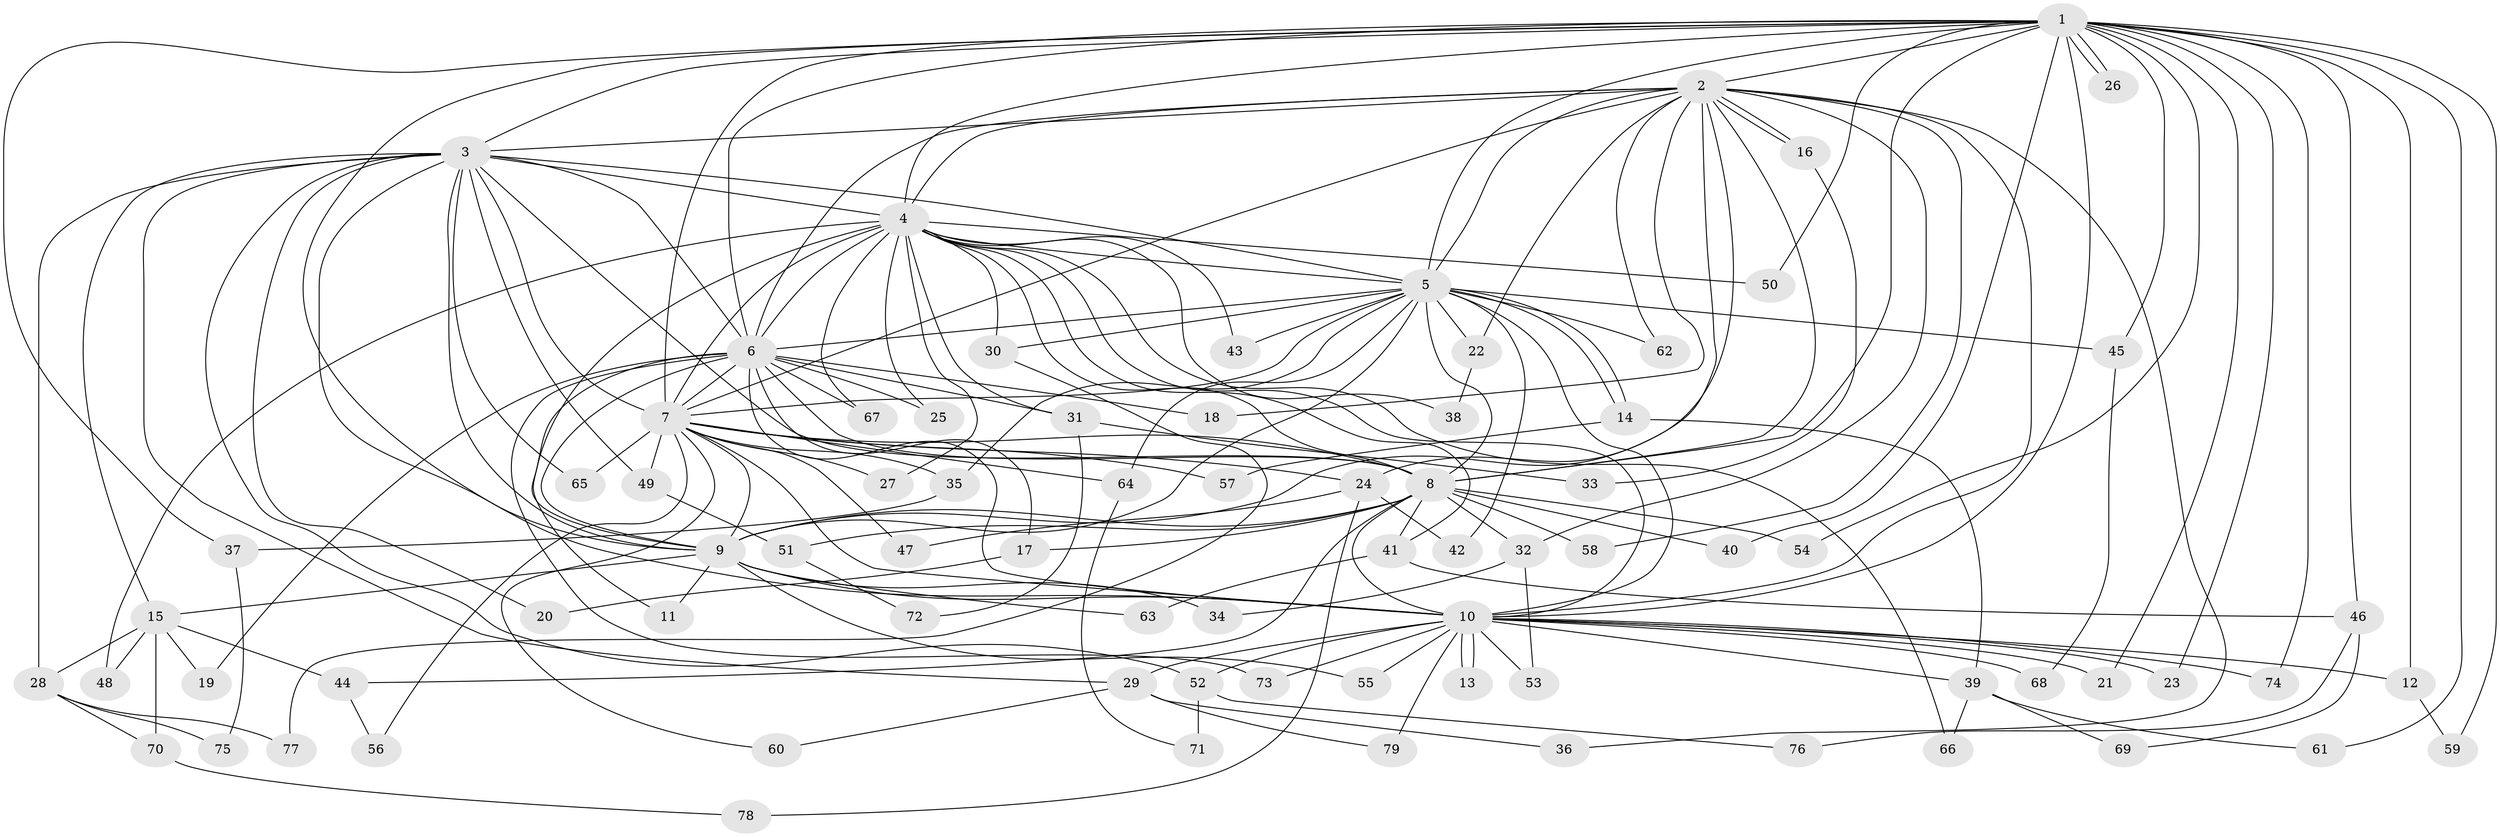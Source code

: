 // coarse degree distribution, {18: 0.034482758620689655, 15: 0.034482758620689655, 17: 0.017241379310344827, 23: 0.017241379310344827, 16: 0.017241379310344827, 14: 0.017241379310344827, 19: 0.017241379310344827, 2: 0.5, 4: 0.13793103448275862, 6: 0.017241379310344827, 3: 0.15517241379310345, 5: 0.034482758620689655}
// Generated by graph-tools (version 1.1) at 2025/23/03/03/25 07:23:38]
// undirected, 79 vertices, 183 edges
graph export_dot {
graph [start="1"]
  node [color=gray90,style=filled];
  1;
  2;
  3;
  4;
  5;
  6;
  7;
  8;
  9;
  10;
  11;
  12;
  13;
  14;
  15;
  16;
  17;
  18;
  19;
  20;
  21;
  22;
  23;
  24;
  25;
  26;
  27;
  28;
  29;
  30;
  31;
  32;
  33;
  34;
  35;
  36;
  37;
  38;
  39;
  40;
  41;
  42;
  43;
  44;
  45;
  46;
  47;
  48;
  49;
  50;
  51;
  52;
  53;
  54;
  55;
  56;
  57;
  58;
  59;
  60;
  61;
  62;
  63;
  64;
  65;
  66;
  67;
  68;
  69;
  70;
  71;
  72;
  73;
  74;
  75;
  76;
  77;
  78;
  79;
  1 -- 2;
  1 -- 3;
  1 -- 4;
  1 -- 5;
  1 -- 6;
  1 -- 7;
  1 -- 8;
  1 -- 9;
  1 -- 10;
  1 -- 12;
  1 -- 21;
  1 -- 23;
  1 -- 26;
  1 -- 26;
  1 -- 37;
  1 -- 40;
  1 -- 45;
  1 -- 46;
  1 -- 50;
  1 -- 54;
  1 -- 59;
  1 -- 61;
  1 -- 74;
  2 -- 3;
  2 -- 4;
  2 -- 5;
  2 -- 6;
  2 -- 7;
  2 -- 8;
  2 -- 9;
  2 -- 10;
  2 -- 16;
  2 -- 16;
  2 -- 18;
  2 -- 22;
  2 -- 24;
  2 -- 32;
  2 -- 36;
  2 -- 58;
  2 -- 62;
  3 -- 4;
  3 -- 5;
  3 -- 6;
  3 -- 7;
  3 -- 8;
  3 -- 9;
  3 -- 10;
  3 -- 15;
  3 -- 20;
  3 -- 28;
  3 -- 29;
  3 -- 49;
  3 -- 52;
  3 -- 65;
  4 -- 5;
  4 -- 6;
  4 -- 7;
  4 -- 8;
  4 -- 9;
  4 -- 10;
  4 -- 25;
  4 -- 27;
  4 -- 30;
  4 -- 31;
  4 -- 38;
  4 -- 41;
  4 -- 43;
  4 -- 48;
  4 -- 50;
  4 -- 66;
  4 -- 67;
  5 -- 6;
  5 -- 7;
  5 -- 8;
  5 -- 9;
  5 -- 10;
  5 -- 14;
  5 -- 14;
  5 -- 22;
  5 -- 30;
  5 -- 35;
  5 -- 42;
  5 -- 43;
  5 -- 45;
  5 -- 62;
  5 -- 64;
  6 -- 7;
  6 -- 8;
  6 -- 9;
  6 -- 10;
  6 -- 11;
  6 -- 17;
  6 -- 18;
  6 -- 19;
  6 -- 25;
  6 -- 31;
  6 -- 67;
  6 -- 73;
  7 -- 8;
  7 -- 9;
  7 -- 10;
  7 -- 24;
  7 -- 27;
  7 -- 35;
  7 -- 47;
  7 -- 49;
  7 -- 56;
  7 -- 57;
  7 -- 60;
  7 -- 64;
  7 -- 65;
  8 -- 9;
  8 -- 10;
  8 -- 17;
  8 -- 32;
  8 -- 40;
  8 -- 41;
  8 -- 44;
  8 -- 51;
  8 -- 54;
  8 -- 58;
  9 -- 10;
  9 -- 11;
  9 -- 15;
  9 -- 34;
  9 -- 55;
  9 -- 63;
  10 -- 12;
  10 -- 13;
  10 -- 13;
  10 -- 21;
  10 -- 23;
  10 -- 29;
  10 -- 39;
  10 -- 52;
  10 -- 53;
  10 -- 55;
  10 -- 68;
  10 -- 73;
  10 -- 74;
  10 -- 79;
  12 -- 59;
  14 -- 39;
  14 -- 57;
  15 -- 19;
  15 -- 28;
  15 -- 44;
  15 -- 48;
  15 -- 70;
  16 -- 33;
  17 -- 20;
  22 -- 38;
  24 -- 42;
  24 -- 47;
  24 -- 78;
  28 -- 70;
  28 -- 75;
  28 -- 77;
  29 -- 36;
  29 -- 60;
  29 -- 79;
  30 -- 77;
  31 -- 33;
  31 -- 72;
  32 -- 34;
  32 -- 53;
  35 -- 37;
  37 -- 75;
  39 -- 61;
  39 -- 66;
  39 -- 69;
  41 -- 46;
  41 -- 63;
  44 -- 56;
  45 -- 68;
  46 -- 69;
  46 -- 76;
  49 -- 51;
  51 -- 72;
  52 -- 71;
  52 -- 76;
  64 -- 71;
  70 -- 78;
}
